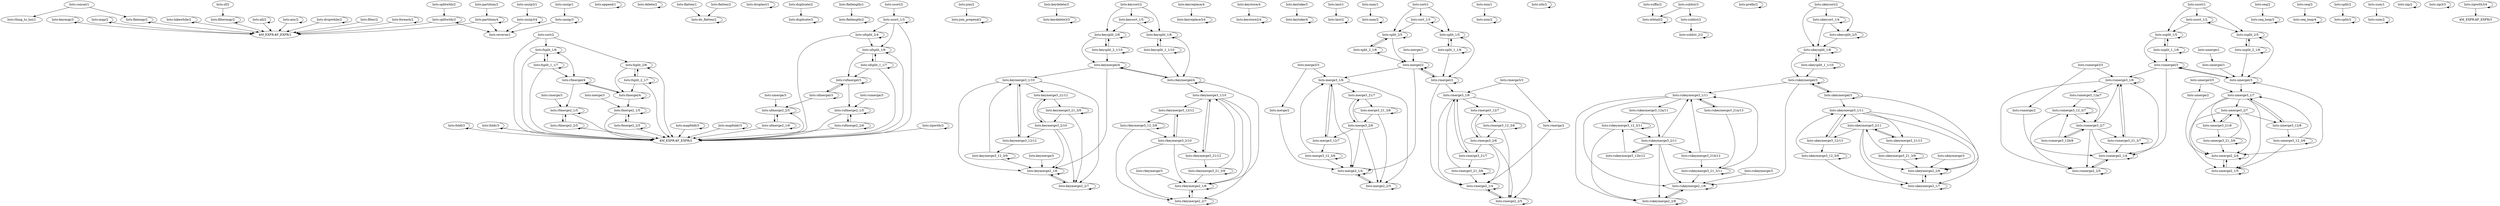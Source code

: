 digraph lists {
  "lists:all/2" -> "$M_EXPR:$F_EXPR/1";
  "lists:all/2" -> "lists:all/2";
  "lists:any/2" -> "$M_EXPR:$F_EXPR/1";
  "lists:any/2" -> "lists:any/2";
  "lists:append/1" -> "lists:append/1";
  "lists:concat/1" -> "lists:flatmap/2";
  "lists:concat/1" -> "lists:thing_to_list/1";
  "lists:delete/2" -> "lists:delete/2";
  "lists:do_flatten/2" -> "lists:do_flatten/2";
  "lists:droplast/1" -> "lists:droplast/1";
  "lists:dropwhile/2" -> "$M_EXPR:$F_EXPR/1";
  "lists:dropwhile/2" -> "lists:dropwhile/2";
  "lists:duplicate/2" -> "lists:duplicate/3";
  "lists:duplicate/3" -> "lists:duplicate/3";
  "lists:filter/2" -> "$M_EXPR:$F_EXPR/1";
  "lists:filtermap/2" -> "$M_EXPR:$F_EXPR/1";
  "lists:filtermap/2" -> "lists:filtermap/2";
  "lists:flatlength/1" -> "lists:flatlength/2";
  "lists:flatlength/2" -> "lists:flatlength/2";
  "lists:flatmap/2" -> "$M_EXPR:$F_EXPR/1";
  "lists:flatmap/2" -> "lists:flatmap/2";
  "lists:flatten/1" -> "lists:do_flatten/2";
  "lists:flatten/2" -> "lists:do_flatten/2";
  "lists:fmerge2_1/5" -> "$M_EXPR:$F_EXPR/2";
  "lists:fmerge2_1/5" -> "lists:fmerge2_1/5";
  "lists:fmerge2_1/5" -> "lists:fmerge2_2/5";
  "lists:fmerge2_2/5" -> "$M_EXPR:$F_EXPR/2";
  "lists:fmerge2_2/5" -> "lists:fmerge2_1/5";
  "lists:fmerge2_2/5" -> "lists:fmerge2_2/5";
  "lists:fmergel/4" -> "lists:fmerge2_1/5";
  "lists:fmergel/4" -> "lists:fmergel/4";
  "lists:fmergel/4" -> "lists:rfmergel/4";
  "lists:foldl/3" -> "$M_EXPR:$F_EXPR/2";
  "lists:foldl/3" -> "lists:foldl/3";
  "lists:foldr/3" -> "$M_EXPR:$F_EXPR/2";
  "lists:foldr/3" -> "lists:foldr/3";
  "lists:foreach/2" -> "$M_EXPR:$F_EXPR/1";
  "lists:foreach/2" -> "lists:foreach/2";
  "lists:fsplit_1/6" -> "$M_EXPR:$F_EXPR/2";
  "lists:fsplit_1/6" -> "lists:fsplit_1/6";
  "lists:fsplit_1/6" -> "lists:fsplit_1_1/7";
  "lists:fsplit_1/6" -> "lists:rfmergel/4";
  "lists:fsplit_1_1/7" -> "$M_EXPR:$F_EXPR/2";
  "lists:fsplit_1_1/7" -> "lists:fsplit_1/6";
  "lists:fsplit_1_1/7" -> "lists:fsplit_1_1/7";
  "lists:fsplit_1_1/7" -> "lists:rfmergel/4";
  "lists:fsplit_2/6" -> "$M_EXPR:$F_EXPR/2";
  "lists:fsplit_2/6" -> "lists:fmergel/4";
  "lists:fsplit_2/6" -> "lists:fsplit_2/6";
  "lists:fsplit_2/6" -> "lists:fsplit_2_1/7";
  "lists:fsplit_2_1/7" -> "$M_EXPR:$F_EXPR/2";
  "lists:fsplit_2_1/7" -> "lists:fmergel/4";
  "lists:fsplit_2_1/7" -> "lists:fsplit_2/6";
  "lists:fsplit_2_1/7" -> "lists:fsplit_2_1/7";
  "lists:join/2" -> "lists:join_prepend/2";
  "lists:join_prepend/2" -> "lists:join_prepend/2";
  "lists:keydelete/3" -> "lists:keydelete3/3";
  "lists:keydelete3/3" -> "lists:keydelete3/3";
  "lists:keymap/3" -> "$M_EXPR:$F_EXPR/1";
  "lists:keymap/3" -> "lists:keymap/3";
  "lists:keymerge/3" -> "lists:keymerge2_1/6";
  "lists:keymerge2_1/6" -> "lists:keymerge2_1/6";
  "lists:keymerge2_1/6" -> "lists:keymerge2_2/7";
  "lists:keymerge2_2/7" -> "lists:keymerge2_1/6";
  "lists:keymerge2_2/7" -> "lists:keymerge2_2/7";
  "lists:keymerge3_1/10" -> "lists:keymerge2_1/6";
  "lists:keymerge3_1/10" -> "lists:keymerge2_2/7";
  "lists:keymerge3_1/10" -> "lists:keymerge3_12/12";
  "lists:keymerge3_1/10" -> "lists:keymerge3_21/12";
  "lists:keymerge3_12/12" -> "lists:keymerge3_1/10";
  "lists:keymerge3_12/12" -> "lists:keymerge3_12_3/9";
  "lists:keymerge3_12_3/9" -> "lists:keymerge2_1/6";
  "lists:keymerge3_12_3/9" -> "lists:keymerge3_1/10";
  "lists:keymerge3_12_3/9" -> "lists:keymerge3_12_3/9";
  "lists:keymerge3_2/10" -> "lists:keymerge2_1/6";
  "lists:keymerge3_2/10" -> "lists:keymerge2_2/7";
  "lists:keymerge3_2/10" -> "lists:keymerge3_12/12";
  "lists:keymerge3_2/10" -> "lists:keymerge3_21/12";
  "lists:keymerge3_21/12" -> "lists:keymerge3_2/10";
  "lists:keymerge3_21/12" -> "lists:keymerge3_21_3/9";
  "lists:keymerge3_21_3/9" -> "lists:keymerge2_2/7";
  "lists:keymerge3_21_3/9" -> "lists:keymerge3_2/10";
  "lists:keymerge3_21_3/9" -> "lists:keymerge3_21_3/9";
  "lists:keymergel/4" -> "lists:keymerge2_1/6";
  "lists:keymergel/4" -> "lists:keymerge3_1/10";
  "lists:keymergel/4" -> "lists:keymergel/4";
  "lists:keymergel/4" -> "lists:rkeymergel/4";
  "lists:keyreplace/4" -> "lists:keyreplace3/4";
  "lists:keyreplace3/4" -> "lists:keyreplace3/4";
  "lists:keysort/2" -> "lists:keysort_1/5";
  "lists:keysort/2" -> "lists:keysplit_1/8";
  "lists:keysort/2" -> "lists:keysplit_2/8";
  "lists:keysort_1/5" -> "lists:keysort_1/5";
  "lists:keysort_1/5" -> "lists:keysplit_1/8";
  "lists:keysort_1/5" -> "lists:keysplit_2/8";
  "lists:keysplit_1/8" -> "lists:keysplit_1/8";
  "lists:keysplit_1/8" -> "lists:keysplit_1_1/10";
  "lists:keysplit_1/8" -> "lists:rkeymergel/4";
  "lists:keysplit_1_1/10" -> "lists:keysplit_1/8";
  "lists:keysplit_1_1/10" -> "lists:keysplit_1_1/10";
  "lists:keysplit_1_1/10" -> "lists:rkeymergel/4";
  "lists:keysplit_2/8" -> "lists:keymergel/4";
  "lists:keysplit_2/8" -> "lists:keysplit_2/8";
  "lists:keysplit_2/8" -> "lists:keysplit_2_1/10";
  "lists:keysplit_2_1/10" -> "lists:keymergel/4";
  "lists:keysplit_2_1/10" -> "lists:keysplit_2/8";
  "lists:keysplit_2_1/10" -> "lists:keysplit_2_1/10";
  "lists:keystore/4" -> "lists:keystore2/4";
  "lists:keystore2/4" -> "lists:keystore2/4";
  "lists:keytake/3" -> "lists:keytake/4";
  "lists:keytake/4" -> "lists:keytake/4";
  "lists:last/1" -> "lists:last/2";
  "lists:last/2" -> "lists:last/2";
  "lists:map/2" -> "$M_EXPR:$F_EXPR/1";
  "lists:map/2" -> "lists:map/2";
  "lists:mapfoldl/3" -> "$M_EXPR:$F_EXPR/2";
  "lists:mapfoldl/3" -> "lists:mapfoldl/3";
  "lists:mapfoldr/3" -> "$M_EXPR:$F_EXPR/2";
  "lists:mapfoldr/3" -> "lists:mapfoldr/3";
  "lists:max/1" -> "lists:max/2";
  "lists:max/2" -> "lists:max/2";
  "lists:merge/1" -> "lists:mergel/2";
  "lists:merge/2" -> "lists:merge2_1/4";
  "lists:merge/3" -> "lists:fmerge2_1/5";
  "lists:merge2_1/4" -> "lists:merge2_1/4";
  "lists:merge2_1/4" -> "lists:merge2_2/5";
  "lists:merge2_2/5" -> "lists:merge2_1/4";
  "lists:merge2_2/5" -> "lists:merge2_2/5";
  "lists:merge3/3" -> "lists:merge/2";
  "lists:merge3/3" -> "lists:merge3_1/6";
  "lists:merge3_1/6" -> "lists:merge2_1/4";
  "lists:merge3_1/6" -> "lists:merge2_2/5";
  "lists:merge3_1/6" -> "lists:merge3_12/7";
  "lists:merge3_1/6" -> "lists:merge3_21/7";
  "lists:merge3_12/7" -> "lists:merge3_1/6";
  "lists:merge3_12/7" -> "lists:merge3_12_3/6";
  "lists:merge3_12_3/6" -> "lists:merge2_1/4";
  "lists:merge3_12_3/6" -> "lists:merge3_1/6";
  "lists:merge3_12_3/6" -> "lists:merge3_12_3/6";
  "lists:merge3_2/6" -> "lists:merge2_1/4";
  "lists:merge3_2/6" -> "lists:merge2_2/5";
  "lists:merge3_2/6" -> "lists:merge3_12/7";
  "lists:merge3_2/6" -> "lists:merge3_21/7";
  "lists:merge3_21/7" -> "lists:merge3_2/6";
  "lists:merge3_21/7" -> "lists:merge3_21_3/6";
  "lists:merge3_21_3/6" -> "lists:merge2_2/5";
  "lists:merge3_21_3/6" -> "lists:merge3_2/6";
  "lists:merge3_21_3/6" -> "lists:merge3_21_3/6";
  "lists:mergel/2" -> "lists:merge2_1/4";
  "lists:mergel/2" -> "lists:merge3_1/6";
  "lists:mergel/2" -> "lists:mergel/2";
  "lists:mergel/2" -> "lists:rmergel/2";
  "lists:min/1" -> "lists:min/2";
  "lists:min/2" -> "lists:min/2";
  "lists:nth/2" -> "lists:nth/2";
  "lists:nthtail/2" -> "lists:nthtail/2";
  "lists:partition/2" -> "lists:partition/4";
  "lists:partition/4" -> "$M_EXPR:$F_EXPR/1";
  "lists:partition/4" -> "lists:partition/4";
  "lists:partition/4" -> "lists:reverse/1";
  "lists:prefix/2" -> "lists:prefix/2";
  "lists:rfmerge2_1/5" -> "$M_EXPR:$F_EXPR/2";
  "lists:rfmerge2_1/5" -> "lists:rfmerge2_1/5";
  "lists:rfmerge2_1/5" -> "lists:rfmerge2_2/5";
  "lists:rfmerge2_2/5" -> "$M_EXPR:$F_EXPR/2";
  "lists:rfmerge2_2/5" -> "lists:rfmerge2_1/5";
  "lists:rfmerge2_2/5" -> "lists:rfmerge2_2/5";
  "lists:rfmergel/4" -> "lists:fmergel/4";
  "lists:rfmergel/4" -> "lists:rfmerge2_1/5";
  "lists:rfmergel/4" -> "lists:rfmergel/4";
  "lists:rkeymerge/3" -> "lists:rkeymerge2_1/6";
  "lists:rkeymerge2_1/6" -> "lists:rkeymerge2_1/6";
  "lists:rkeymerge2_1/6" -> "lists:rkeymerge2_2/7";
  "lists:rkeymerge2_2/7" -> "lists:rkeymerge2_1/6";
  "lists:rkeymerge2_2/7" -> "lists:rkeymerge2_2/7";
  "lists:rkeymerge3_1/10" -> "lists:rkeymerge2_1/6";
  "lists:rkeymerge3_1/10" -> "lists:rkeymerge2_2/7";
  "lists:rkeymerge3_1/10" -> "lists:rkeymerge3_12/12";
  "lists:rkeymerge3_1/10" -> "lists:rkeymerge3_21/12";
  "lists:rkeymerge3_12/12" -> "lists:rkeymerge3_12_3/9";
  "lists:rkeymerge3_12/12" -> "lists:rkeymerge3_2/10";
  "lists:rkeymerge3_12_3/9" -> "lists:rkeymerge2_2/7";
  "lists:rkeymerge3_12_3/9" -> "lists:rkeymerge3_12_3/9";
  "lists:rkeymerge3_12_3/9" -> "lists:rkeymerge3_2/10";
  "lists:rkeymerge3_2/10" -> "lists:rkeymerge2_1/6";
  "lists:rkeymerge3_2/10" -> "lists:rkeymerge2_2/7";
  "lists:rkeymerge3_2/10" -> "lists:rkeymerge3_12/12";
  "lists:rkeymerge3_2/10" -> "lists:rkeymerge3_21/12";
  "lists:rkeymerge3_21/12" -> "lists:rkeymerge3_1/10";
  "lists:rkeymerge3_21/12" -> "lists:rkeymerge3_21_3/9";
  "lists:rkeymerge3_21_3/9" -> "lists:rkeymerge2_1/6";
  "lists:rkeymerge3_21_3/9" -> "lists:rkeymerge3_1/10";
  "lists:rkeymerge3_21_3/9" -> "lists:rkeymerge3_21_3/9";
  "lists:rkeymergel/4" -> "lists:keymergel/4";
  "lists:rkeymergel/4" -> "lists:rkeymerge2_1/6";
  "lists:rkeymergel/4" -> "lists:rkeymerge3_1/10";
  "lists:rkeymergel/4" -> "lists:rkeymergel/4";
  "lists:rmerge/2" -> "lists:rmerge2_1/4";
  "lists:rmerge/3" -> "lists:rfmerge2_1/5";
  "lists:rmerge2_1/4" -> "lists:rmerge2_1/4";
  "lists:rmerge2_1/4" -> "lists:rmerge2_2/5";
  "lists:rmerge2_2/5" -> "lists:rmerge2_1/4";
  "lists:rmerge2_2/5" -> "lists:rmerge2_2/5";
  "lists:rmerge3/3" -> "lists:rmerge/2";
  "lists:rmerge3/3" -> "lists:rmerge3_1/6";
  "lists:rmerge3_1/6" -> "lists:rmerge2_1/4";
  "lists:rmerge3_1/6" -> "lists:rmerge2_2/5";
  "lists:rmerge3_1/6" -> "lists:rmerge3_12/7";
  "lists:rmerge3_1/6" -> "lists:rmerge3_21/7";
  "lists:rmerge3_12/7" -> "lists:rmerge3_12_3/6";
  "lists:rmerge3_12/7" -> "lists:rmerge3_2/6";
  "lists:rmerge3_12_3/6" -> "lists:rmerge2_2/5";
  "lists:rmerge3_12_3/6" -> "lists:rmerge3_12_3/6";
  "lists:rmerge3_12_3/6" -> "lists:rmerge3_2/6";
  "lists:rmerge3_2/6" -> "lists:rmerge2_1/4";
  "lists:rmerge3_2/6" -> "lists:rmerge2_2/5";
  "lists:rmerge3_2/6" -> "lists:rmerge3_12/7";
  "lists:rmerge3_2/6" -> "lists:rmerge3_21/7";
  "lists:rmerge3_21/7" -> "lists:rmerge3_1/6";
  "lists:rmerge3_21/7" -> "lists:rmerge3_21_3/6";
  "lists:rmerge3_21_3/6" -> "lists:rmerge2_1/4";
  "lists:rmerge3_21_3/6" -> "lists:rmerge3_1/6";
  "lists:rmerge3_21_3/6" -> "lists:rmerge3_21_3/6";
  "lists:rmergel/2" -> "lists:mergel/2";
  "lists:rmergel/2" -> "lists:rmerge2_1/4";
  "lists:rmergel/2" -> "lists:rmerge3_1/6";
  "lists:rmergel/2" -> "lists:rmergel/2";
  "lists:rufmerge2_1/5" -> "$M_EXPR:$F_EXPR/2";
  "lists:rufmerge2_1/5" -> "lists:rufmerge2_1/5";
  "lists:rufmerge2_1/5" -> "lists:rufmerge2_2/6";
  "lists:rufmerge2_2/6" -> "$M_EXPR:$F_EXPR/2";
  "lists:rufmerge2_2/6" -> "lists:rufmerge2_1/5";
  "lists:rufmerge2_2/6" -> "lists:rufmerge2_2/6";
  "lists:rufmergel/3" -> "lists:rufmerge2_1/5";
  "lists:rufmergel/3" -> "lists:rufmergel/3";
  "lists:rufmergel/3" -> "lists:ufmergel/3";
  "lists:rukeymerge/3" -> "lists:rukeymerge2_1/6";
  "lists:rukeymerge2_1/6" -> "lists:rukeymerge2_1/6";
  "lists:rukeymerge2_1/6" -> "lists:rukeymerge2_2/8";
  "lists:rukeymerge2_2/8" -> "lists:rukeymerge2_1/6";
  "lists:rukeymerge2_2/8" -> "lists:rukeymerge2_2/8";
  "lists:rukeymerge3_1/11" -> "lists:rukeymerge2_1/6";
  "lists:rukeymerge3_1/11" -> "lists:rukeymerge2_2/8";
  "lists:rukeymerge3_1/11" -> "lists:rukeymerge3_12a/11";
  "lists:rukeymerge3_1/11" -> "lists:rukeymerge3_21a/13";
  "lists:rukeymerge3_12_3/11" -> "lists:rukeymerge2_2/8";
  "lists:rukeymerge3_12_3/11" -> "lists:rukeymerge3_12_3/11";
  "lists:rukeymerge3_12_3/11" -> "lists:rukeymerge3_2/11";
  "lists:rukeymerge3_12a/11" -> "lists:rukeymerge3_12_3/11";
  "lists:rukeymerge3_12a/11" -> "lists:rukeymerge3_2/11";
  "lists:rukeymerge3_12b/12" -> "lists:rukeymerge3_12_3/11";
  "lists:rukeymerge3_12b/12" -> "lists:rukeymerge3_2/11";
  "lists:rukeymerge3_2/11" -> "lists:rukeymerge2_1/6";
  "lists:rukeymerge3_2/11" -> "lists:rukeymerge2_2/8";
  "lists:rukeymerge3_2/11" -> "lists:rukeymerge3_1/11";
  "lists:rukeymerge3_2/11" -> "lists:rukeymerge3_12b/12";
  "lists:rukeymerge3_2/11" -> "lists:rukeymerge3_21b/12";
  "lists:rukeymerge3_21_3/11" -> "lists:rukeymerge2_1/6";
  "lists:rukeymerge3_21_3/11" -> "lists:rukeymerge3_1/11";
  "lists:rukeymerge3_21_3/11" -> "lists:rukeymerge3_21_3/11";
  "lists:rukeymerge3_21a/13" -> "lists:rukeymerge3_1/11";
  "lists:rukeymerge3_21a/13" -> "lists:rukeymerge3_21_3/11";
  "lists:rukeymerge3_21b/12" -> "lists:rukeymerge3_1/11";
  "lists:rukeymerge3_21b/12" -> "lists:rukeymerge3_21_3/11";
  "lists:rukeymergel/3" -> "lists:rukeymerge2_1/6";
  "lists:rukeymergel/3" -> "lists:rukeymerge3_1/11";
  "lists:rukeymergel/3" -> "lists:rukeymergel/3";
  "lists:rukeymergel/3" -> "lists:ukeymergel/3";
  "lists:rumerge/2" -> "lists:rumerge2_1/4";
  "lists:rumerge/3" -> "lists:rufmerge2_1/5";
  "lists:rumerge2_1/4" -> "lists:rumerge2_1/4";
  "lists:rumerge2_1/4" -> "lists:rumerge2_2/5";
  "lists:rumerge2_2/5" -> "lists:rumerge2_1/4";
  "lists:rumerge2_2/5" -> "lists:rumerge2_2/5";
  "lists:rumerge3/3" -> "lists:rumerge/2";
  "lists:rumerge3/3" -> "lists:rumerge3_1/6";
  "lists:rumerge3_1/6" -> "lists:rumerge2_1/4";
  "lists:rumerge3_1/6" -> "lists:rumerge2_2/5";
  "lists:rumerge3_1/6" -> "lists:rumerge3_1/6";
  "lists:rumerge3_1/6" -> "lists:rumerge3_12a/7";
  "lists:rumerge3_1/6" -> "lists:rumerge3_21_3/7";
  "lists:rumerge3_12_3/7" -> "lists:rumerge2_2/5";
  "lists:rumerge3_12_3/7" -> "lists:rumerge3_12_3/7";
  "lists:rumerge3_12_3/7" -> "lists:rumerge3_2/7";
  "lists:rumerge3_12a/7" -> "lists:rumerge3_12_3/7";
  "lists:rumerge3_12a/7" -> "lists:rumerge3_2/7";
  "lists:rumerge3_12b/8" -> "lists:rumerge3_12_3/7";
  "lists:rumerge3_12b/8" -> "lists:rumerge3_2/7";
  "lists:rumerge3_2/7" -> "lists:rumerge2_1/4";
  "lists:rumerge3_2/7" -> "lists:rumerge2_2/5";
  "lists:rumerge3_2/7" -> "lists:rumerge3_1/6";
  "lists:rumerge3_2/7" -> "lists:rumerge3_12b/8";
  "lists:rumerge3_2/7" -> "lists:rumerge3_21_3/7";
  "lists:rumerge3_21_3/7" -> "lists:rumerge2_1/4";
  "lists:rumerge3_21_3/7" -> "lists:rumerge3_1/6";
  "lists:rumerge3_21_3/7" -> "lists:rumerge3_21_3/7";
  "lists:rumergel/3" -> "lists:rumerge2_1/4";
  "lists:rumergel/3" -> "lists:rumerge3_1/6";
  "lists:rumergel/3" -> "lists:rumergel/3";
  "lists:rumergel/3" -> "lists:umergel/3";
  "lists:seq/2" -> "lists:seq_loop/3";
  "lists:seq/3" -> "lists:seq_loop/4";
  "lists:seq_loop/3" -> "lists:seq_loop/3";
  "lists:seq_loop/4" -> "lists:seq_loop/4";
  "lists:sort/1" -> "lists:sort_1/3";
  "lists:sort/1" -> "lists:split_1/5";
  "lists:sort/1" -> "lists:split_2/5";
  "lists:sort/2" -> "$M_EXPR:$F_EXPR/2";
  "lists:sort/2" -> "lists:fsplit_1/6";
  "lists:sort/2" -> "lists:fsplit_2/6";
  "lists:sort_1/3" -> "lists:sort_1/3";
  "lists:sort_1/3" -> "lists:split_1/5";
  "lists:sort_1/3" -> "lists:split_2/5";
  "lists:split/2" -> "lists:split/3";
  "lists:split/3" -> "lists:split/3";
  "lists:split_1/5" -> "lists:rmergel/2";
  "lists:split_1/5" -> "lists:split_1/5";
  "lists:split_1/5" -> "lists:split_1_1/6";
  "lists:split_1_1/6" -> "lists:rmergel/2";
  "lists:split_1_1/6" -> "lists:split_1/5";
  "lists:split_1_1/6" -> "lists:split_1_1/6";
  "lists:split_2/5" -> "lists:mergel/2";
  "lists:split_2/5" -> "lists:split_2/5";
  "lists:split_2/5" -> "lists:split_2_1/6";
  "lists:split_2_1/6" -> "lists:mergel/2";
  "lists:split_2_1/6" -> "lists:split_2/5";
  "lists:split_2_1/6" -> "lists:split_2_1/6";
  "lists:splitwith/2" -> "lists:splitwith/3";
  "lists:splitwith/3" -> "$M_EXPR:$F_EXPR/1";
  "lists:splitwith/3" -> "lists:reverse/1";
  "lists:splitwith/3" -> "lists:splitwith/3";
  "lists:sublist/2" -> "lists:sublist_2/2";
  "lists:sublist/3" -> "lists:nthtail/2";
  "lists:sublist/3" -> "lists:sublist/2";
  "lists:sublist_2/2" -> "lists:sublist_2/2";
  "lists:suffix/2" -> "lists:nthtail/2";
  "lists:sum/1" -> "lists:sum/2";
  "lists:sum/2" -> "lists:sum/2";
  "lists:takewhile/2" -> "$M_EXPR:$F_EXPR/1";
  "lists:takewhile/2" -> "lists:takewhile/2";
  "lists:ufmerge2_1/6" -> "$M_EXPR:$F_EXPR/2";
  "lists:ufmerge2_1/6" -> "lists:ufmerge2_1/6";
  "lists:ufmerge2_1/6" -> "lists:ufmerge2_2/5";
  "lists:ufmerge2_2/5" -> "$M_EXPR:$F_EXPR/2";
  "lists:ufmerge2_2/5" -> "lists:ufmerge2_1/6";
  "lists:ufmerge2_2/5" -> "lists:ufmerge2_2/5";
  "lists:ufmergel/3" -> "lists:rufmergel/3";
  "lists:ufmergel/3" -> "lists:ufmerge2_2/5";
  "lists:ufmergel/3" -> "lists:ufmergel/3";
  "lists:ufsplit_1/6" -> "$M_EXPR:$F_EXPR/2";
  "lists:ufsplit_1/6" -> "lists:rufmergel/3";
  "lists:ufsplit_1/6" -> "lists:ufsplit_1/6";
  "lists:ufsplit_1/6" -> "lists:ufsplit_1_1/7";
  "lists:ufsplit_1_1/7" -> "$M_EXPR:$F_EXPR/2";
  "lists:ufsplit_1_1/7" -> "lists:rufmergel/3";
  "lists:ufsplit_1_1/7" -> "lists:ufsplit_1/6";
  "lists:ufsplit_1_1/7" -> "lists:ufsplit_1_1/7";
  "lists:ufsplit_2/4" -> "$M_EXPR:$F_EXPR/2";
  "lists:ufsplit_2/4" -> "lists:ufsplit_1/6";
  "lists:ufsplit_2/4" -> "lists:ufsplit_2/4";
  "lists:ukeymerge/3" -> "lists:ukeymerge2_2/6";
  "lists:ukeymerge2_1/7" -> "lists:ukeymerge2_1/7";
  "lists:ukeymerge2_1/7" -> "lists:ukeymerge2_2/6";
  "lists:ukeymerge2_2/6" -> "lists:ukeymerge2_1/7";
  "lists:ukeymerge2_2/6" -> "lists:ukeymerge2_2/6";
  "lists:ukeymerge3_1/11" -> "lists:ukeymerge2_1/7";
  "lists:ukeymerge3_1/11" -> "lists:ukeymerge2_2/6";
  "lists:ukeymerge3_1/11" -> "lists:ukeymerge3_12/13";
  "lists:ukeymerge3_1/11" -> "lists:ukeymerge3_2/11";
  "lists:ukeymerge3_1/11" -> "lists:ukeymerge3_21/13";
  "lists:ukeymerge3_12/13" -> "lists:ukeymerge3_1/11";
  "lists:ukeymerge3_12/13" -> "lists:ukeymerge3_12_3/9";
  "lists:ukeymerge3_12_3/9" -> "lists:ukeymerge2_1/7";
  "lists:ukeymerge3_12_3/9" -> "lists:ukeymerge3_1/11";
  "lists:ukeymerge3_12_3/9" -> "lists:ukeymerge3_12_3/9";
  "lists:ukeymerge3_2/11" -> "lists:ukeymerge2_1/7";
  "lists:ukeymerge3_2/11" -> "lists:ukeymerge2_2/6";
  "lists:ukeymerge3_2/11" -> "lists:ukeymerge3_12/13";
  "lists:ukeymerge3_2/11" -> "lists:ukeymerge3_21/13";
  "lists:ukeymerge3_21/13" -> "lists:ukeymerge3_2/11";
  "lists:ukeymerge3_21/13" -> "lists:ukeymerge3_21_3/9";
  "lists:ukeymerge3_21_3/9" -> "lists:ukeymerge2_2/6";
  "lists:ukeymerge3_21_3/9" -> "lists:ukeymerge3_2/11";
  "lists:ukeymerge3_21_3/9" -> "lists:ukeymerge3_21_3/9";
  "lists:ukeymergel/3" -> "lists:rukeymergel/3";
  "lists:ukeymergel/3" -> "lists:ukeymerge2_2/6";
  "lists:ukeymergel/3" -> "lists:ukeymerge3_1/11";
  "lists:ukeymergel/3" -> "lists:ukeymergel/3";
  "lists:ukeysort/2" -> "lists:ukeysort_1/4";
  "lists:ukeysort/2" -> "lists:ukeysplit_1/8";
  "lists:ukeysort/2" -> "lists:ukeysplit_2/5";
  "lists:ukeysort_1/4" -> "lists:ukeysort_1/4";
  "lists:ukeysort_1/4" -> "lists:ukeysplit_1/8";
  "lists:ukeysort_1/4" -> "lists:ukeysplit_2/5";
  "lists:ukeysplit_1/8" -> "lists:rukeymergel/3";
  "lists:ukeysplit_1/8" -> "lists:ukeysplit_1/8";
  "lists:ukeysplit_1/8" -> "lists:ukeysplit_1_1/10";
  "lists:ukeysplit_1_1/10" -> "lists:rukeymergel/3";
  "lists:ukeysplit_1_1/10" -> "lists:ukeysplit_1/8";
  "lists:ukeysplit_1_1/10" -> "lists:ukeysplit_1_1/10";
  "lists:ukeysplit_2/5" -> "lists:ukeysplit_1/8";
  "lists:ukeysplit_2/5" -> "lists:ukeysplit_2/5";
  "lists:umerge/1" -> "lists:umergel/1";
  "lists:umerge/2" -> "lists:umerge2_2/4";
  "lists:umerge/3" -> "lists:ufmerge2_2/5";
  "lists:umerge2_1/5" -> "lists:umerge2_1/5";
  "lists:umerge2_1/5" -> "lists:umerge2_2/4";
  "lists:umerge2_2/4" -> "lists:umerge2_1/5";
  "lists:umerge2_2/4" -> "lists:umerge2_2/4";
  "lists:umerge3/3" -> "lists:umerge/2";
  "lists:umerge3/3" -> "lists:umerge3_1/7";
  "lists:umerge3_1/7" -> "lists:umerge2_1/5";
  "lists:umerge3_1/7" -> "lists:umerge2_2/4";
  "lists:umerge3_1/7" -> "lists:umerge3_12/8";
  "lists:umerge3_1/7" -> "lists:umerge3_2/7";
  "lists:umerge3_1/7" -> "lists:umerge3_21/8";
  "lists:umerge3_12/8" -> "lists:umerge3_1/7";
  "lists:umerge3_12/8" -> "lists:umerge3_12_3/6";
  "lists:umerge3_12_3/6" -> "lists:umerge2_1/5";
  "lists:umerge3_12_3/6" -> "lists:umerge3_1/7";
  "lists:umerge3_12_3/6" -> "lists:umerge3_12_3/6";
  "lists:umerge3_2/7" -> "lists:umerge2_1/5";
  "lists:umerge3_2/7" -> "lists:umerge2_2/4";
  "lists:umerge3_2/7" -> "lists:umerge3_12/8";
  "lists:umerge3_2/7" -> "lists:umerge3_21/8";
  "lists:umerge3_21/8" -> "lists:umerge3_2/7";
  "lists:umerge3_21/8" -> "lists:umerge3_21_3/6";
  "lists:umerge3_21_3/6" -> "lists:umerge2_2/4";
  "lists:umerge3_21_3/6" -> "lists:umerge3_2/7";
  "lists:umerge3_21_3/6" -> "lists:umerge3_21_3/6";
  "lists:umergel/1" -> "lists:umergel/3";
  "lists:umergel/3" -> "lists:rumergel/3";
  "lists:umergel/3" -> "lists:umerge2_2/4";
  "lists:umergel/3" -> "lists:umerge3_1/7";
  "lists:umergel/3" -> "lists:umergel/3";
  "lists:unzip/1" -> "lists:unzip/3";
  "lists:unzip/3" -> "lists:reverse/1";
  "lists:unzip/3" -> "lists:unzip/3";
  "lists:unzip3/1" -> "lists:unzip3/4";
  "lists:unzip3/4" -> "lists:reverse/1";
  "lists:unzip3/4" -> "lists:unzip3/4";
  "lists:usort/1" -> "lists:usort_1/2";
  "lists:usort/1" -> "lists:usplit_1/5";
  "lists:usort/1" -> "lists:usplit_2/5";
  "lists:usort/2" -> "lists:usort_1/3";
  "lists:usort_1/2" -> "lists:usort_1/2";
  "lists:usort_1/2" -> "lists:usplit_1/5";
  "lists:usort_1/2" -> "lists:usplit_2/5";
  "lists:usort_1/3" -> "$M_EXPR:$F_EXPR/2";
  "lists:usort_1/3" -> "lists:ufsplit_1/6";
  "lists:usort_1/3" -> "lists:ufsplit_2/4";
  "lists:usort_1/3" -> "lists:usort_1/3";
  "lists:usplit_1/5" -> "lists:rumergel/3";
  "lists:usplit_1/5" -> "lists:usplit_1/5";
  "lists:usplit_1/5" -> "lists:usplit_1_1/6";
  "lists:usplit_1_1/6" -> "lists:rumergel/3";
  "lists:usplit_1_1/6" -> "lists:usplit_1/5";
  "lists:usplit_1_1/6" -> "lists:usplit_1_1/6";
  "lists:usplit_2/5" -> "lists:umergel/3";
  "lists:usplit_2/5" -> "lists:usplit_2/5";
  "lists:usplit_2/5" -> "lists:usplit_2_1/6";
  "lists:usplit_2_1/6" -> "lists:umergel/3";
  "lists:usplit_2_1/6" -> "lists:usplit_2/5";
  "lists:usplit_2_1/6" -> "lists:usplit_2_1/6";
  "lists:zf/2" -> "lists:filtermap/2";
  "lists:zip/2" -> "lists:zip/2";
  "lists:zip3/3" -> "lists:zip3/3";
  "lists:zipwith/3" -> "$M_EXPR:$F_EXPR/2";
  "lists:zipwith/3" -> "lists:zipwith/3";
  "lists:zipwith3/4" -> "$M_EXPR:$F_EXPR/3";
  "lists:zipwith3/4" -> "lists:zipwith3/4";
}


